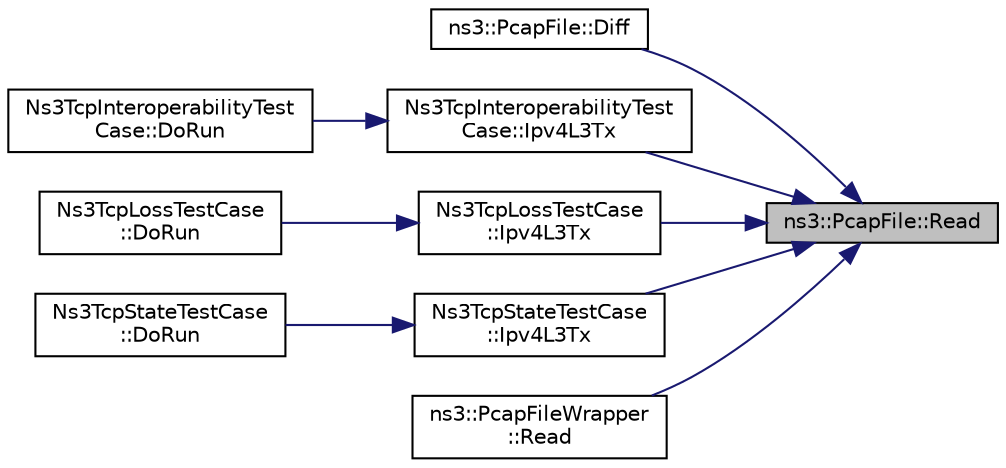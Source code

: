 digraph "ns3::PcapFile::Read"
{
 // LATEX_PDF_SIZE
  edge [fontname="Helvetica",fontsize="10",labelfontname="Helvetica",labelfontsize="10"];
  node [fontname="Helvetica",fontsize="10",shape=record];
  rankdir="RL";
  Node1 [label="ns3::PcapFile::Read",height=0.2,width=0.4,color="black", fillcolor="grey75", style="filled", fontcolor="black",tooltip="Read next packet from file."];
  Node1 -> Node2 [dir="back",color="midnightblue",fontsize="10",style="solid",fontname="Helvetica"];
  Node2 [label="ns3::PcapFile::Diff",height=0.2,width=0.4,color="black", fillcolor="white", style="filled",URL="$classns3_1_1_pcap_file.html#a2819d3aa000846e3527b8c798a67598c",tooltip="Compare two PCAP files packet-by-packet."];
  Node1 -> Node3 [dir="back",color="midnightblue",fontsize="10",style="solid",fontname="Helvetica"];
  Node3 [label="Ns3TcpInteroperabilityTest\lCase::Ipv4L3Tx",height=0.2,width=0.4,color="black", fillcolor="white", style="filled",URL="$class_ns3_tcp_interoperability_test_case.html#a22015819cad44a2e3ebbecddc8b14458",tooltip=" "];
  Node3 -> Node4 [dir="back",color="midnightblue",fontsize="10",style="solid",fontname="Helvetica"];
  Node4 [label="Ns3TcpInteroperabilityTest\lCase::DoRun",height=0.2,width=0.4,color="black", fillcolor="white", style="filled",URL="$class_ns3_tcp_interoperability_test_case.html#a7d5f4739d69bd8ba54b091dd83da6d4a",tooltip="Implementation to actually run this TestCase."];
  Node1 -> Node5 [dir="back",color="midnightblue",fontsize="10",style="solid",fontname="Helvetica"];
  Node5 [label="Ns3TcpLossTestCase\l::Ipv4L3Tx",height=0.2,width=0.4,color="black", fillcolor="white", style="filled",URL="$class_ns3_tcp_loss_test_case.html#ae9d29d3511ccbdbd60805872294ae8ce",tooltip=" "];
  Node5 -> Node6 [dir="back",color="midnightblue",fontsize="10",style="solid",fontname="Helvetica"];
  Node6 [label="Ns3TcpLossTestCase\l::DoRun",height=0.2,width=0.4,color="black", fillcolor="white", style="filled",URL="$class_ns3_tcp_loss_test_case.html#aa6494c8b5df42627efd9625374b2eeeb",tooltip="Implementation to actually run this TestCase."];
  Node1 -> Node7 [dir="back",color="midnightblue",fontsize="10",style="solid",fontname="Helvetica"];
  Node7 [label="Ns3TcpStateTestCase\l::Ipv4L3Tx",height=0.2,width=0.4,color="black", fillcolor="white", style="filled",URL="$class_ns3_tcp_state_test_case.html#a35f15c824c1f3ac84ad6e0b1a984a39d",tooltip=" "];
  Node7 -> Node8 [dir="back",color="midnightblue",fontsize="10",style="solid",fontname="Helvetica"];
  Node8 [label="Ns3TcpStateTestCase\l::DoRun",height=0.2,width=0.4,color="black", fillcolor="white", style="filled",URL="$class_ns3_tcp_state_test_case.html#a62dd7855d89e540bf08e8ac2e9febf9f",tooltip="Implementation to actually run this TestCase."];
  Node1 -> Node9 [dir="back",color="midnightblue",fontsize="10",style="solid",fontname="Helvetica"];
  Node9 [label="ns3::PcapFileWrapper\l::Read",height=0.2,width=0.4,color="black", fillcolor="white", style="filled",URL="$classns3_1_1_pcap_file_wrapper.html#a00109cbdbbf9dd2d3fb1856e660e355c",tooltip="Read the next packet from the file."];
}
